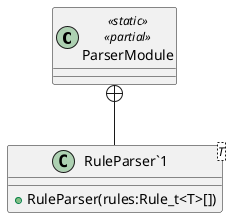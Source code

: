 @startuml
class ParserModule <<static>> <<partial>> {
}
class "RuleParser`1"<T> {
    + RuleParser(rules:Rule_t<T>[])
}
ParserModule +-- "RuleParser`1"
@enduml
